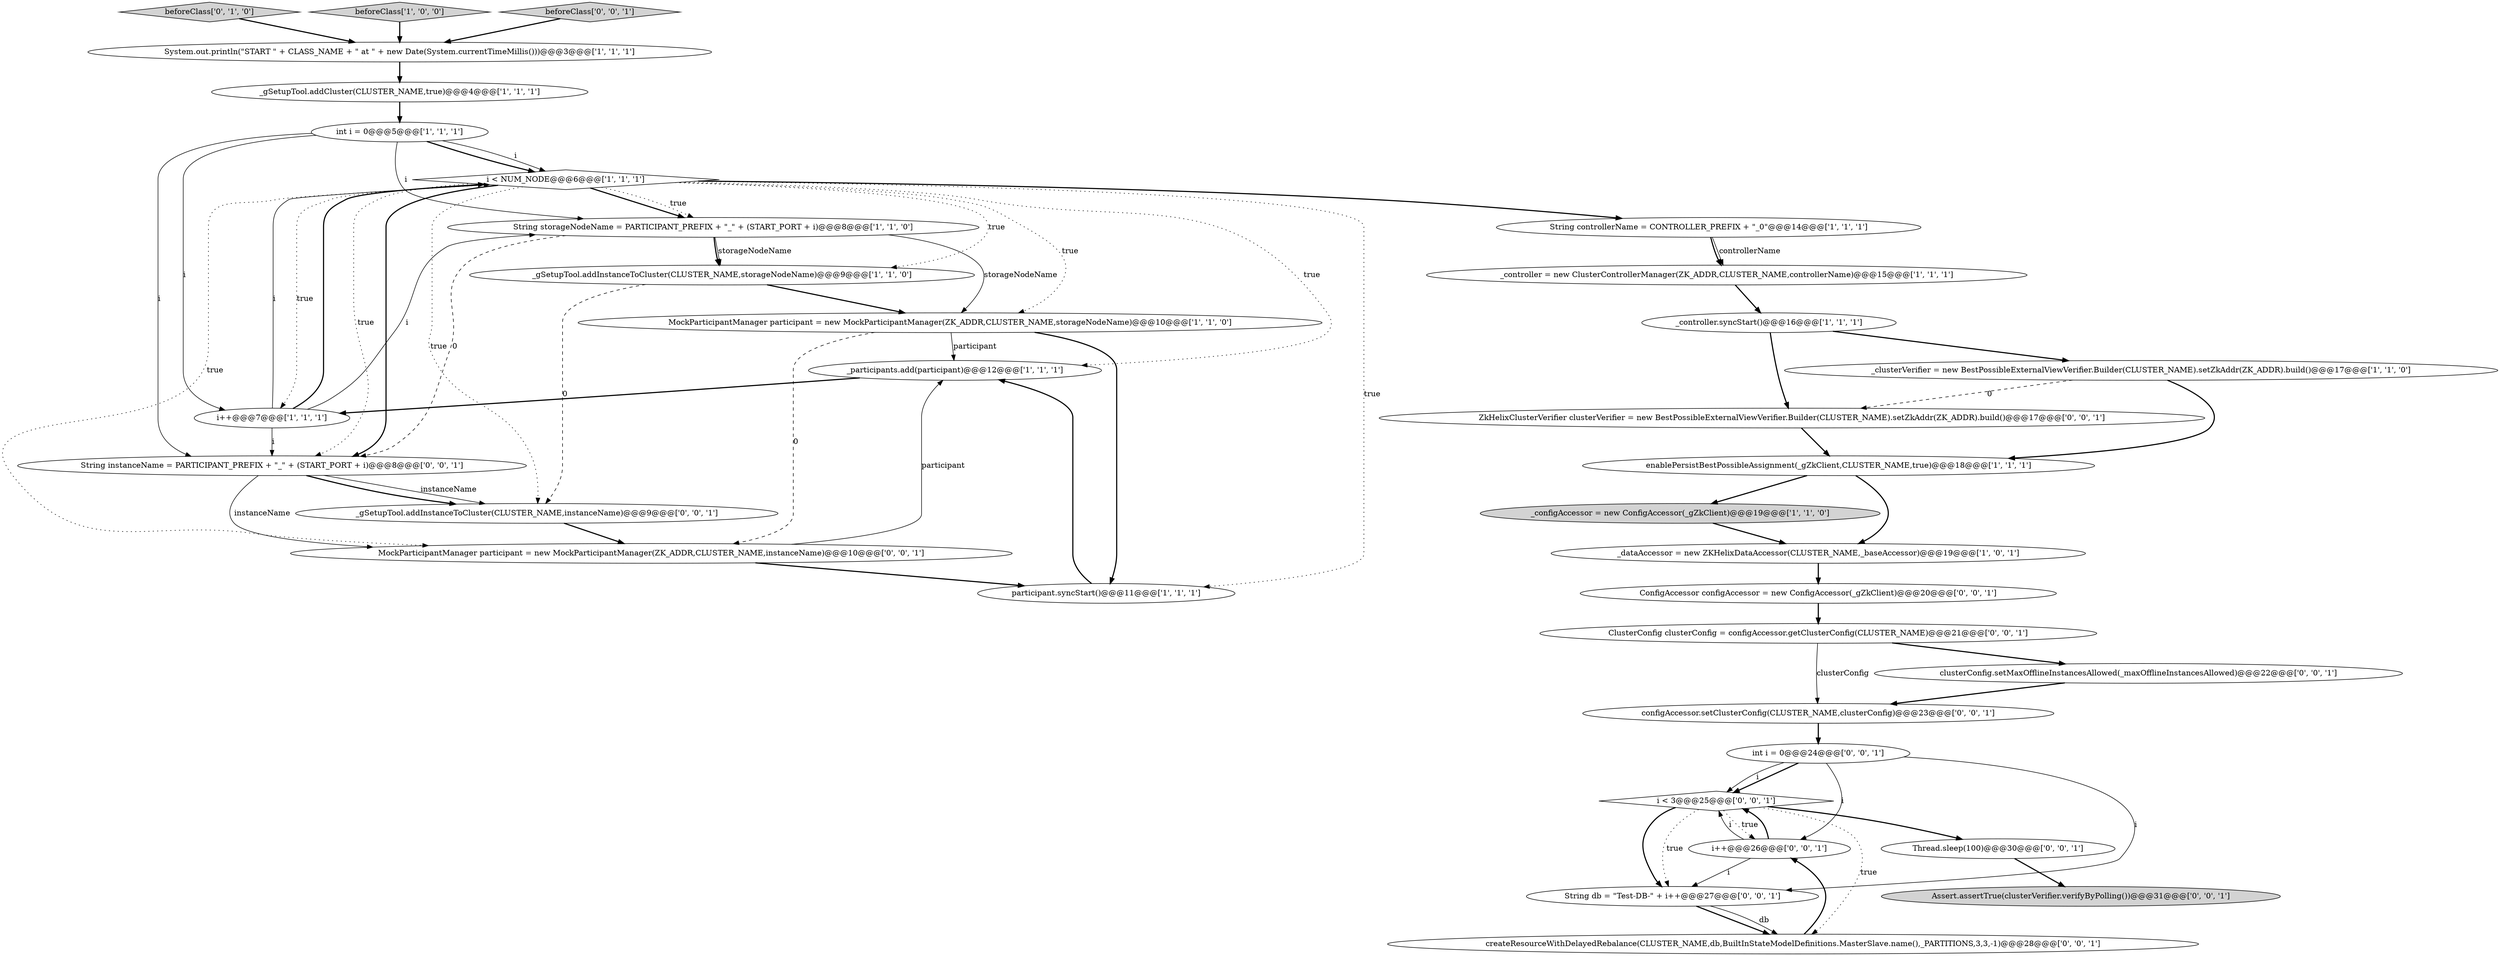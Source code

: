 digraph {
20 [style = filled, label = "Assert.assertTrue(clusterVerifier.verifyByPolling())@@@31@@@['0', '0', '1']", fillcolor = lightgray, shape = ellipse image = "AAA0AAABBB3BBB"];
18 [style = filled, label = "beforeClass['0', '1', '0']", fillcolor = lightgray, shape = diamond image = "AAA0AAABBB2BBB"];
12 [style = filled, label = "System.out.println(\"START \" + CLASS_NAME + \" at \" + new Date(System.currentTimeMillis()))@@@3@@@['1', '1', '1']", fillcolor = white, shape = ellipse image = "AAA0AAABBB1BBB"];
5 [style = filled, label = "String storageNodeName = PARTICIPANT_PREFIX + \"_\" + (START_PORT + i)@@@8@@@['1', '1', '0']", fillcolor = white, shape = ellipse image = "AAA0AAABBB1BBB"];
10 [style = filled, label = "beforeClass['1', '0', '0']", fillcolor = lightgray, shape = diamond image = "AAA0AAABBB1BBB"];
15 [style = filled, label = "_configAccessor = new ConfigAccessor(_gZkClient)@@@19@@@['1', '1', '0']", fillcolor = lightgray, shape = ellipse image = "AAA0AAABBB1BBB"];
6 [style = filled, label = "i++@@@7@@@['1', '1', '1']", fillcolor = white, shape = ellipse image = "AAA0AAABBB1BBB"];
16 [style = filled, label = "_participants.add(participant)@@@12@@@['1', '1', '1']", fillcolor = white, shape = ellipse image = "AAA0AAABBB1BBB"];
25 [style = filled, label = "ZkHelixClusterVerifier clusterVerifier = new BestPossibleExternalViewVerifier.Builder(CLUSTER_NAME).setZkAddr(ZK_ADDR).build()@@@17@@@['0', '0', '1']", fillcolor = white, shape = ellipse image = "AAA0AAABBB3BBB"];
27 [style = filled, label = "i++@@@26@@@['0', '0', '1']", fillcolor = white, shape = ellipse image = "AAA0AAABBB3BBB"];
29 [style = filled, label = "beforeClass['0', '0', '1']", fillcolor = lightgray, shape = diamond image = "AAA0AAABBB3BBB"];
1 [style = filled, label = "int i = 0@@@5@@@['1', '1', '1']", fillcolor = white, shape = ellipse image = "AAA0AAABBB1BBB"];
19 [style = filled, label = "int i = 0@@@24@@@['0', '0', '1']", fillcolor = white, shape = ellipse image = "AAA0AAABBB3BBB"];
11 [style = filled, label = "_controller = new ClusterControllerManager(ZK_ADDR,CLUSTER_NAME,controllerName)@@@15@@@['1', '1', '1']", fillcolor = white, shape = ellipse image = "AAA0AAABBB1BBB"];
0 [style = filled, label = "_dataAccessor = new ZKHelixDataAccessor(CLUSTER_NAME,_baseAccessor)@@@19@@@['1', '0', '1']", fillcolor = white, shape = ellipse image = "AAA0AAABBB1BBB"];
3 [style = filled, label = "i < NUM_NODE@@@6@@@['1', '1', '1']", fillcolor = white, shape = diamond image = "AAA0AAABBB1BBB"];
28 [style = filled, label = "i < 3@@@25@@@['0', '0', '1']", fillcolor = white, shape = diamond image = "AAA0AAABBB3BBB"];
13 [style = filled, label = "_gSetupTool.addCluster(CLUSTER_NAME,true)@@@4@@@['1', '1', '1']", fillcolor = white, shape = ellipse image = "AAA0AAABBB1BBB"];
30 [style = filled, label = "MockParticipantManager participant = new MockParticipantManager(ZK_ADDR,CLUSTER_NAME,instanceName)@@@10@@@['0', '0', '1']", fillcolor = white, shape = ellipse image = "AAA0AAABBB3BBB"];
26 [style = filled, label = "ClusterConfig clusterConfig = configAccessor.getClusterConfig(CLUSTER_NAME)@@@21@@@['0', '0', '1']", fillcolor = white, shape = ellipse image = "AAA0AAABBB3BBB"];
23 [style = filled, label = "String db = \"Test-DB-\" + i++@@@27@@@['0', '0', '1']", fillcolor = white, shape = ellipse image = "AAA0AAABBB3BBB"];
8 [style = filled, label = "MockParticipantManager participant = new MockParticipantManager(ZK_ADDR,CLUSTER_NAME,storageNodeName)@@@10@@@['1', '1', '0']", fillcolor = white, shape = ellipse image = "AAA0AAABBB1BBB"];
2 [style = filled, label = "participant.syncStart()@@@11@@@['1', '1', '1']", fillcolor = white, shape = ellipse image = "AAA0AAABBB1BBB"];
17 [style = filled, label = "_gSetupTool.addInstanceToCluster(CLUSTER_NAME,storageNodeName)@@@9@@@['1', '1', '0']", fillcolor = white, shape = ellipse image = "AAA0AAABBB1BBB"];
34 [style = filled, label = "configAccessor.setClusterConfig(CLUSTER_NAME,clusterConfig)@@@23@@@['0', '0', '1']", fillcolor = white, shape = ellipse image = "AAA0AAABBB3BBB"];
32 [style = filled, label = "createResourceWithDelayedRebalance(CLUSTER_NAME,db,BuiltInStateModelDefinitions.MasterSlave.name(),_PARTITIONS,3,3,-1)@@@28@@@['0', '0', '1']", fillcolor = white, shape = ellipse image = "AAA0AAABBB3BBB"];
22 [style = filled, label = "String instanceName = PARTICIPANT_PREFIX + \"_\" + (START_PORT + i)@@@8@@@['0', '0', '1']", fillcolor = white, shape = ellipse image = "AAA0AAABBB3BBB"];
31 [style = filled, label = "ConfigAccessor configAccessor = new ConfigAccessor(_gZkClient)@@@20@@@['0', '0', '1']", fillcolor = white, shape = ellipse image = "AAA0AAABBB3BBB"];
14 [style = filled, label = "String controllerName = CONTROLLER_PREFIX + \"_0\"@@@14@@@['1', '1', '1']", fillcolor = white, shape = ellipse image = "AAA0AAABBB1BBB"];
9 [style = filled, label = "_controller.syncStart()@@@16@@@['1', '1', '1']", fillcolor = white, shape = ellipse image = "AAA0AAABBB1BBB"];
4 [style = filled, label = "_clusterVerifier = new BestPossibleExternalViewVerifier.Builder(CLUSTER_NAME).setZkAddr(ZK_ADDR).build()@@@17@@@['1', '1', '0']", fillcolor = white, shape = ellipse image = "AAA0AAABBB1BBB"];
33 [style = filled, label = "clusterConfig.setMaxOfflineInstancesAllowed(_maxOfflineInstancesAllowed)@@@22@@@['0', '0', '1']", fillcolor = white, shape = ellipse image = "AAA0AAABBB3BBB"];
7 [style = filled, label = "enablePersistBestPossibleAssignment(_gZkClient,CLUSTER_NAME,true)@@@18@@@['1', '1', '1']", fillcolor = white, shape = ellipse image = "AAA0AAABBB1BBB"];
21 [style = filled, label = "_gSetupTool.addInstanceToCluster(CLUSTER_NAME,instanceName)@@@9@@@['0', '0', '1']", fillcolor = white, shape = ellipse image = "AAA0AAABBB3BBB"];
24 [style = filled, label = "Thread.sleep(100)@@@30@@@['0', '0', '1']", fillcolor = white, shape = ellipse image = "AAA0AAABBB3BBB"];
5->22 [style = dashed, label="0"];
3->22 [style = dotted, label="true"];
23->32 [style = bold, label=""];
3->14 [style = bold, label=""];
19->27 [style = solid, label="i"];
4->7 [style = bold, label=""];
26->34 [style = solid, label="clusterConfig"];
9->4 [style = bold, label=""];
19->28 [style = bold, label=""];
27->28 [style = bold, label=""];
24->20 [style = bold, label=""];
5->17 [style = solid, label="storageNodeName"];
25->7 [style = bold, label=""];
3->21 [style = dotted, label="true"];
30->2 [style = bold, label=""];
21->30 [style = bold, label=""];
33->34 [style = bold, label=""];
19->28 [style = solid, label="i"];
28->23 [style = bold, label=""];
11->9 [style = bold, label=""];
26->33 [style = bold, label=""];
32->27 [style = bold, label=""];
3->17 [style = dotted, label="true"];
3->8 [style = dotted, label="true"];
22->21 [style = solid, label="instanceName"];
28->27 [style = dotted, label="true"];
17->21 [style = dashed, label="0"];
14->11 [style = bold, label=""];
31->26 [style = bold, label=""];
3->5 [style = bold, label=""];
4->25 [style = dashed, label="0"];
14->11 [style = solid, label="controllerName"];
12->13 [style = bold, label=""];
0->31 [style = bold, label=""];
10->12 [style = bold, label=""];
5->17 [style = bold, label=""];
6->3 [style = solid, label="i"];
1->22 [style = solid, label="i"];
3->30 [style = dotted, label="true"];
8->30 [style = dashed, label="0"];
27->23 [style = solid, label="i"];
1->3 [style = solid, label="i"];
1->3 [style = bold, label=""];
8->2 [style = bold, label=""];
15->0 [style = bold, label=""];
28->24 [style = bold, label=""];
6->5 [style = solid, label="i"];
23->32 [style = solid, label="db"];
27->28 [style = solid, label="i"];
3->2 [style = dotted, label="true"];
7->0 [style = bold, label=""];
6->3 [style = bold, label=""];
3->6 [style = dotted, label="true"];
8->16 [style = solid, label="participant"];
16->6 [style = bold, label=""];
6->22 [style = solid, label="i"];
17->8 [style = bold, label=""];
19->23 [style = solid, label="i"];
13->1 [style = bold, label=""];
30->16 [style = solid, label="participant"];
2->16 [style = bold, label=""];
29->12 [style = bold, label=""];
28->23 [style = dotted, label="true"];
7->15 [style = bold, label=""];
3->22 [style = bold, label=""];
22->21 [style = bold, label=""];
5->8 [style = solid, label="storageNodeName"];
18->12 [style = bold, label=""];
28->32 [style = dotted, label="true"];
9->25 [style = bold, label=""];
34->19 [style = bold, label=""];
3->16 [style = dotted, label="true"];
1->6 [style = solid, label="i"];
3->5 [style = dotted, label="true"];
1->5 [style = solid, label="i"];
22->30 [style = solid, label="instanceName"];
}
